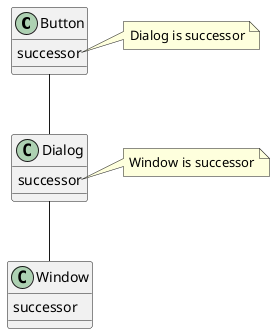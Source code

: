 @startuml

class Button {
    successor
}

class Dialog {
    successor
}

class Window {
    successor
}

note right of Button::successor
    Dialog is successor
end note

note right of Dialog::successor
    Window is successor
end note

Button -- Dialog
Dialog -- Window



@enduml